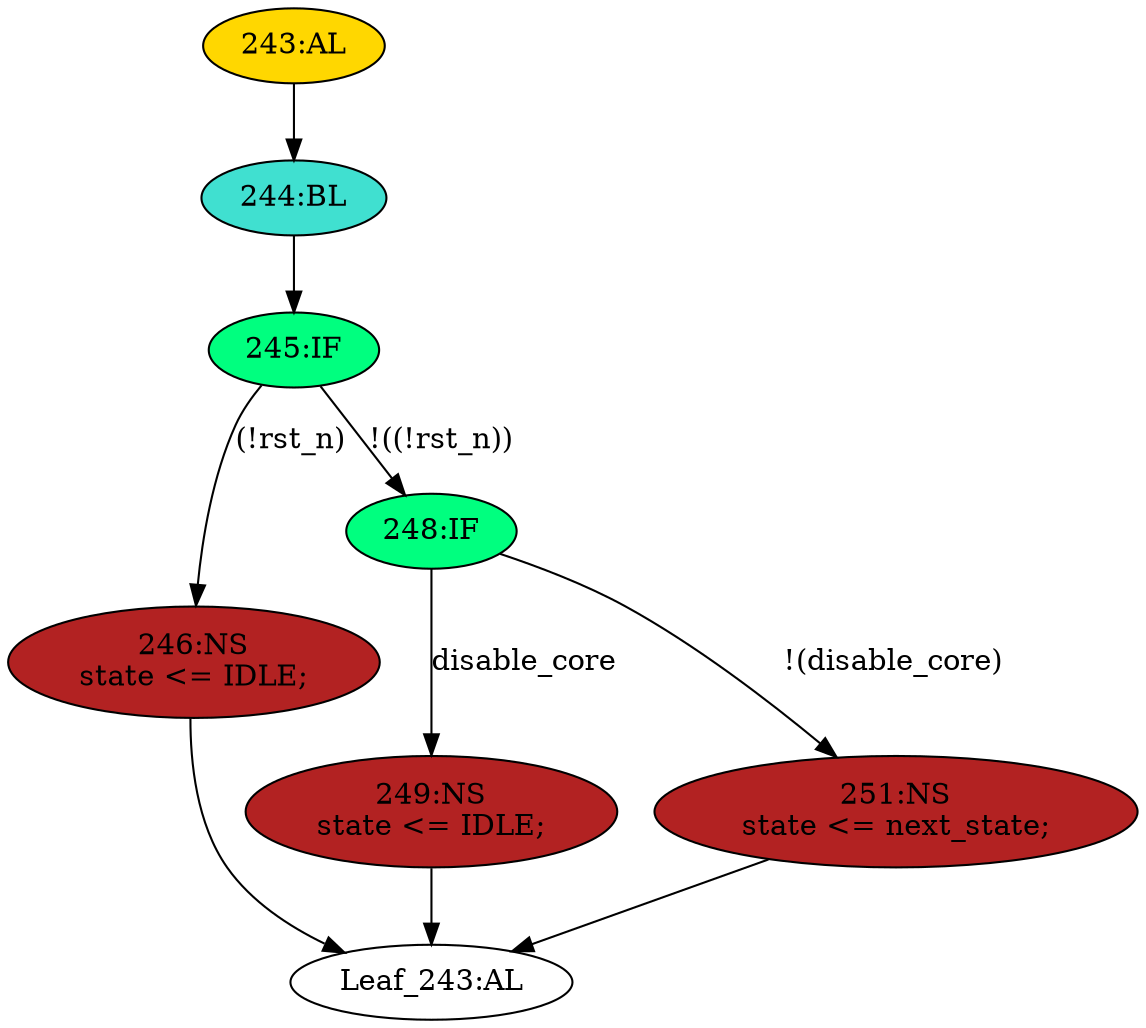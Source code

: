 strict digraph "" {
	node [label="\N"];
	"243:AL"	 [ast="<pyverilog.vparser.ast.Always object at 0x7fd1e8de2ed0>",
		clk_sens=True,
		fillcolor=gold,
		label="243:AL",
		sens="['clk', 'rst_n']",
		statements="[]",
		style=filled,
		typ=Always,
		use_var="['rst_n', 'IDLE', 'disable_core', 'next_state']"];
	"244:BL"	 [ast="<pyverilog.vparser.ast.Block object at 0x7fd1e8d9c090>",
		fillcolor=turquoise,
		label="244:BL",
		statements="[]",
		style=filled,
		typ=Block];
	"243:AL" -> "244:BL"	 [cond="[]",
		lineno=None];
	"245:IF"	 [ast="<pyverilog.vparser.ast.IfStatement object at 0x7fd1e8d9c0d0>",
		fillcolor=springgreen,
		label="245:IF",
		statements="[]",
		style=filled,
		typ=IfStatement];
	"246:NS"	 [ast="<pyverilog.vparser.ast.NonblockingSubstitution object at 0x7fd1e8d9c4d0>",
		fillcolor=firebrick,
		label="246:NS
state <= IDLE;",
		statements="[<pyverilog.vparser.ast.NonblockingSubstitution object at 0x7fd1e8d9c4d0>]",
		style=filled,
		typ=NonblockingSubstitution];
	"245:IF" -> "246:NS"	 [cond="['rst_n']",
		label="(!rst_n)",
		lineno=245];
	"248:IF"	 [ast="<pyverilog.vparser.ast.IfStatement object at 0x7fd1e8d9c150>",
		fillcolor=springgreen,
		label="248:IF",
		statements="[]",
		style=filled,
		typ=IfStatement];
	"245:IF" -> "248:IF"	 [cond="['rst_n']",
		label="!((!rst_n))",
		lineno=245];
	"Leaf_243:AL"	 [def_var="['state']",
		label="Leaf_243:AL"];
	"249:NS"	 [ast="<pyverilog.vparser.ast.NonblockingSubstitution object at 0x7fd1e8d9c350>",
		fillcolor=firebrick,
		label="249:NS
state <= IDLE;",
		statements="[<pyverilog.vparser.ast.NonblockingSubstitution object at 0x7fd1e8d9c350>]",
		style=filled,
		typ=NonblockingSubstitution];
	"249:NS" -> "Leaf_243:AL"	 [cond="[]",
		lineno=None];
	"246:NS" -> "Leaf_243:AL"	 [cond="[]",
		lineno=None];
	"244:BL" -> "245:IF"	 [cond="[]",
		lineno=None];
	"248:IF" -> "249:NS"	 [cond="['disable_core']",
		label=disable_core,
		lineno=248];
	"251:NS"	 [ast="<pyverilog.vparser.ast.NonblockingSubstitution object at 0x7fd1e8d9c190>",
		fillcolor=firebrick,
		label="251:NS
state <= next_state;",
		statements="[<pyverilog.vparser.ast.NonblockingSubstitution object at 0x7fd1e8d9c190>]",
		style=filled,
		typ=NonblockingSubstitution];
	"248:IF" -> "251:NS"	 [cond="['disable_core']",
		label="!(disable_core)",
		lineno=248];
	"251:NS" -> "Leaf_243:AL"	 [cond="[]",
		lineno=None];
}
